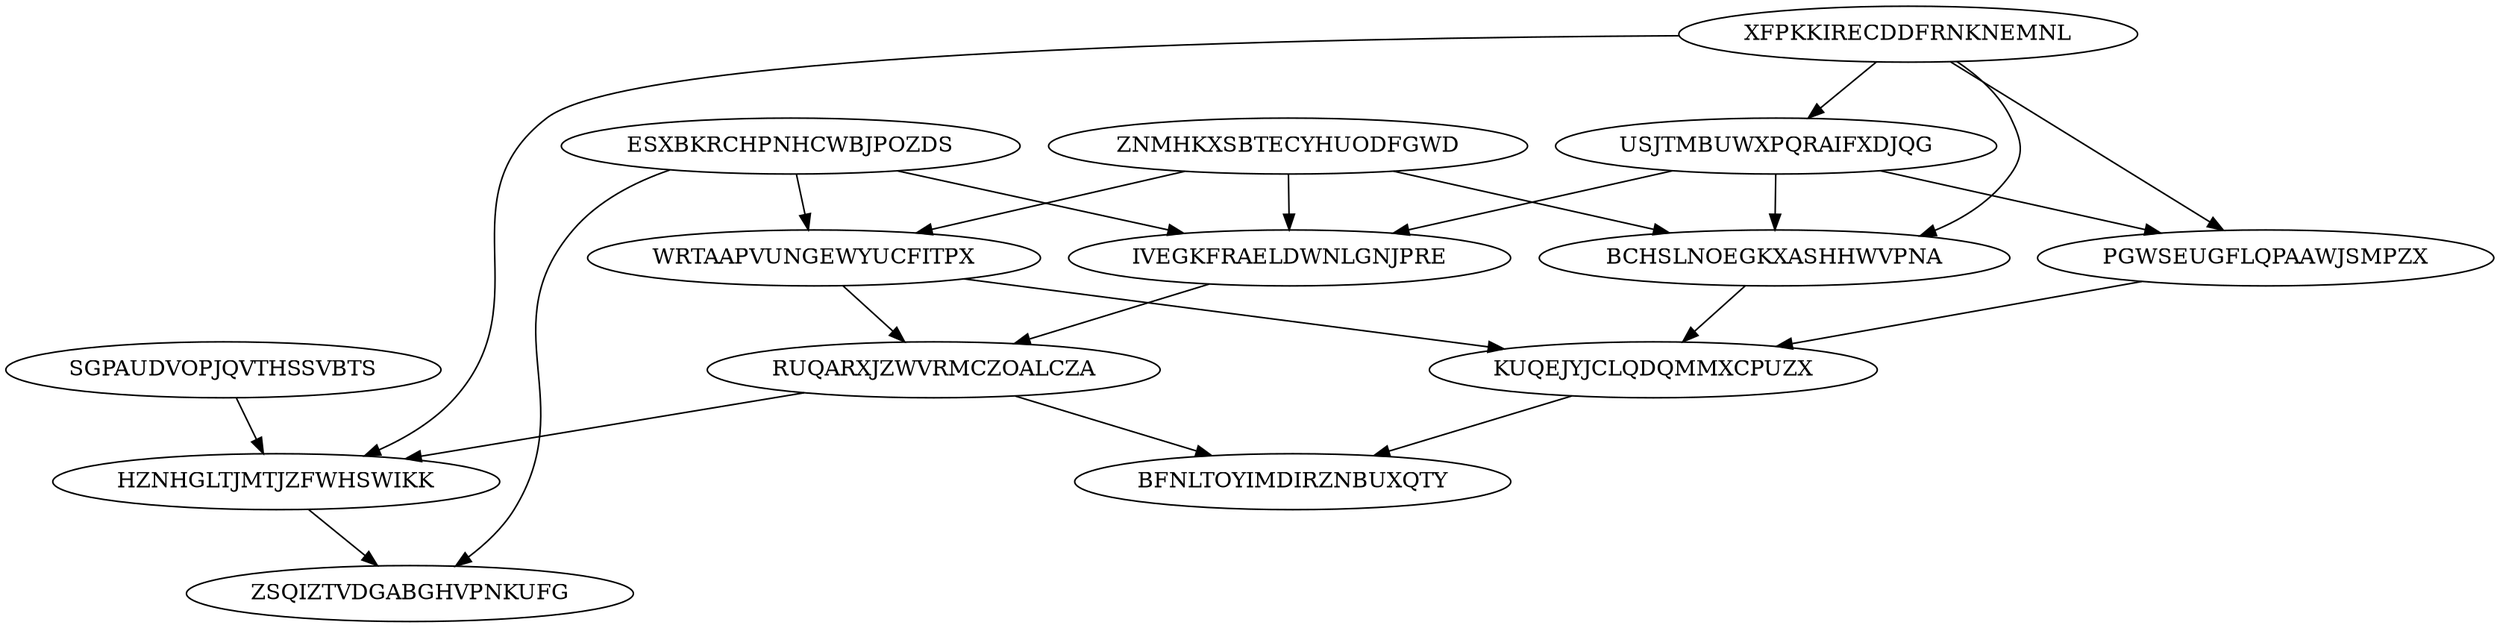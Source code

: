digraph N14M23 {
	XFPKKIRECDDFRNKNEMNL	[Weight=17];
	ZNMHKXSBTECYHUODFGWD	[Weight=17];
	USJTMBUWXPQRAIFXDJQG	[Weight=11];
	ESXBKRCHPNHCWBJPOZDS	[Weight=14];
	WRTAAPVUNGEWYUCFITPX	[Weight=18];
	SGPAUDVOPJQVTHSSVBTS	[Weight=17];
	IVEGKFRAELDWNLGNJPRE	[Weight=10];
	PGWSEUGFLQPAAWJSMPZX	[Weight=14];
	RUQARXJZWVRMCZOALCZA	[Weight=14];
	BCHSLNOEGKXASHHWVPNA	[Weight=15];
	KUQEJYJCLQDQMMXCPUZX	[Weight=19];
	HZNHGLTJMTJZFWHSWIKK	[Weight=16];
	ZSQIZTVDGABGHVPNKUFG	[Weight=15];
	BFNLTOYIMDIRZNBUXQTY	[Weight=10];
	HZNHGLTJMTJZFWHSWIKK -> ZSQIZTVDGABGHVPNKUFG [Weight=10];
	ESXBKRCHPNHCWBJPOZDS -> WRTAAPVUNGEWYUCFITPX [Weight=20];
	XFPKKIRECDDFRNKNEMNL -> USJTMBUWXPQRAIFXDJQG [Weight=13];
	WRTAAPVUNGEWYUCFITPX -> KUQEJYJCLQDQMMXCPUZX [Weight=20];
	ESXBKRCHPNHCWBJPOZDS -> IVEGKFRAELDWNLGNJPRE [Weight=11];
	USJTMBUWXPQRAIFXDJQG -> IVEGKFRAELDWNLGNJPRE [Weight=19];
	WRTAAPVUNGEWYUCFITPX -> RUQARXJZWVRMCZOALCZA [Weight=19];
	ESXBKRCHPNHCWBJPOZDS -> ZSQIZTVDGABGHVPNKUFG [Weight=13];
	KUQEJYJCLQDQMMXCPUZX -> BFNLTOYIMDIRZNBUXQTY [Weight=20];
	XFPKKIRECDDFRNKNEMNL -> HZNHGLTJMTJZFWHSWIKK [Weight=14];
	ZNMHKXSBTECYHUODFGWD -> IVEGKFRAELDWNLGNJPRE [Weight=15];
	XFPKKIRECDDFRNKNEMNL -> PGWSEUGFLQPAAWJSMPZX [Weight=14];
	BCHSLNOEGKXASHHWVPNA -> KUQEJYJCLQDQMMXCPUZX [Weight=20];
	IVEGKFRAELDWNLGNJPRE -> RUQARXJZWVRMCZOALCZA [Weight=20];
	USJTMBUWXPQRAIFXDJQG -> PGWSEUGFLQPAAWJSMPZX [Weight=20];
	ZNMHKXSBTECYHUODFGWD -> BCHSLNOEGKXASHHWVPNA [Weight=16];
	PGWSEUGFLQPAAWJSMPZX -> KUQEJYJCLQDQMMXCPUZX [Weight=19];
	RUQARXJZWVRMCZOALCZA -> BFNLTOYIMDIRZNBUXQTY [Weight=15];
	USJTMBUWXPQRAIFXDJQG -> BCHSLNOEGKXASHHWVPNA [Weight=18];
	XFPKKIRECDDFRNKNEMNL -> BCHSLNOEGKXASHHWVPNA [Weight=10];
	ZNMHKXSBTECYHUODFGWD -> WRTAAPVUNGEWYUCFITPX [Weight=11];
	SGPAUDVOPJQVTHSSVBTS -> HZNHGLTJMTJZFWHSWIKK [Weight=14];
	RUQARXJZWVRMCZOALCZA -> HZNHGLTJMTJZFWHSWIKK [Weight=18];
}
